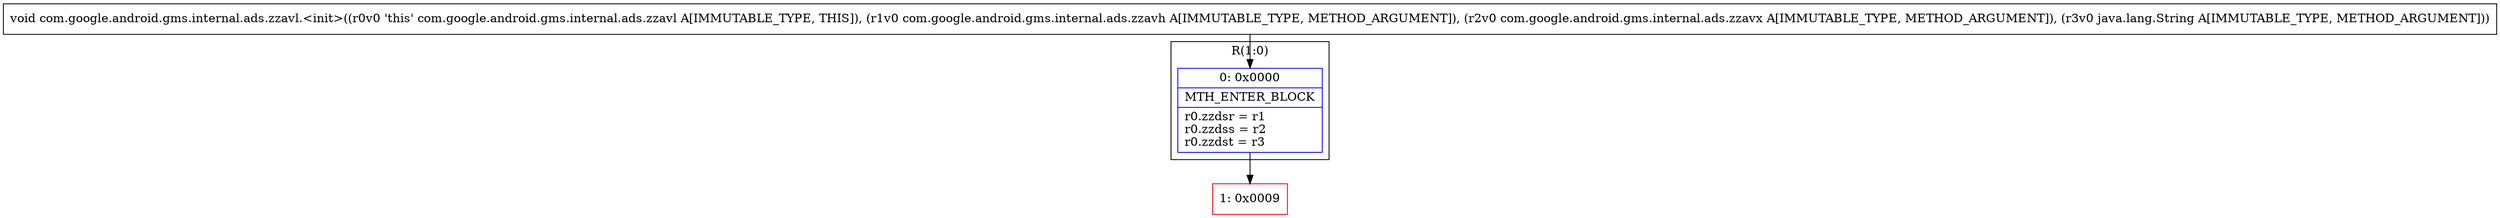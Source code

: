 digraph "CFG forcom.google.android.gms.internal.ads.zzavl.\<init\>(Lcom\/google\/android\/gms\/internal\/ads\/zzavh;Lcom\/google\/android\/gms\/internal\/ads\/zzavx;Ljava\/lang\/String;)V" {
subgraph cluster_Region_1851669042 {
label = "R(1:0)";
node [shape=record,color=blue];
Node_0 [shape=record,label="{0\:\ 0x0000|MTH_ENTER_BLOCK\l|r0.zzdsr = r1\lr0.zzdss = r2\lr0.zzdst = r3\l}"];
}
Node_1 [shape=record,color=red,label="{1\:\ 0x0009}"];
MethodNode[shape=record,label="{void com.google.android.gms.internal.ads.zzavl.\<init\>((r0v0 'this' com.google.android.gms.internal.ads.zzavl A[IMMUTABLE_TYPE, THIS]), (r1v0 com.google.android.gms.internal.ads.zzavh A[IMMUTABLE_TYPE, METHOD_ARGUMENT]), (r2v0 com.google.android.gms.internal.ads.zzavx A[IMMUTABLE_TYPE, METHOD_ARGUMENT]), (r3v0 java.lang.String A[IMMUTABLE_TYPE, METHOD_ARGUMENT])) }"];
MethodNode -> Node_0;
Node_0 -> Node_1;
}

